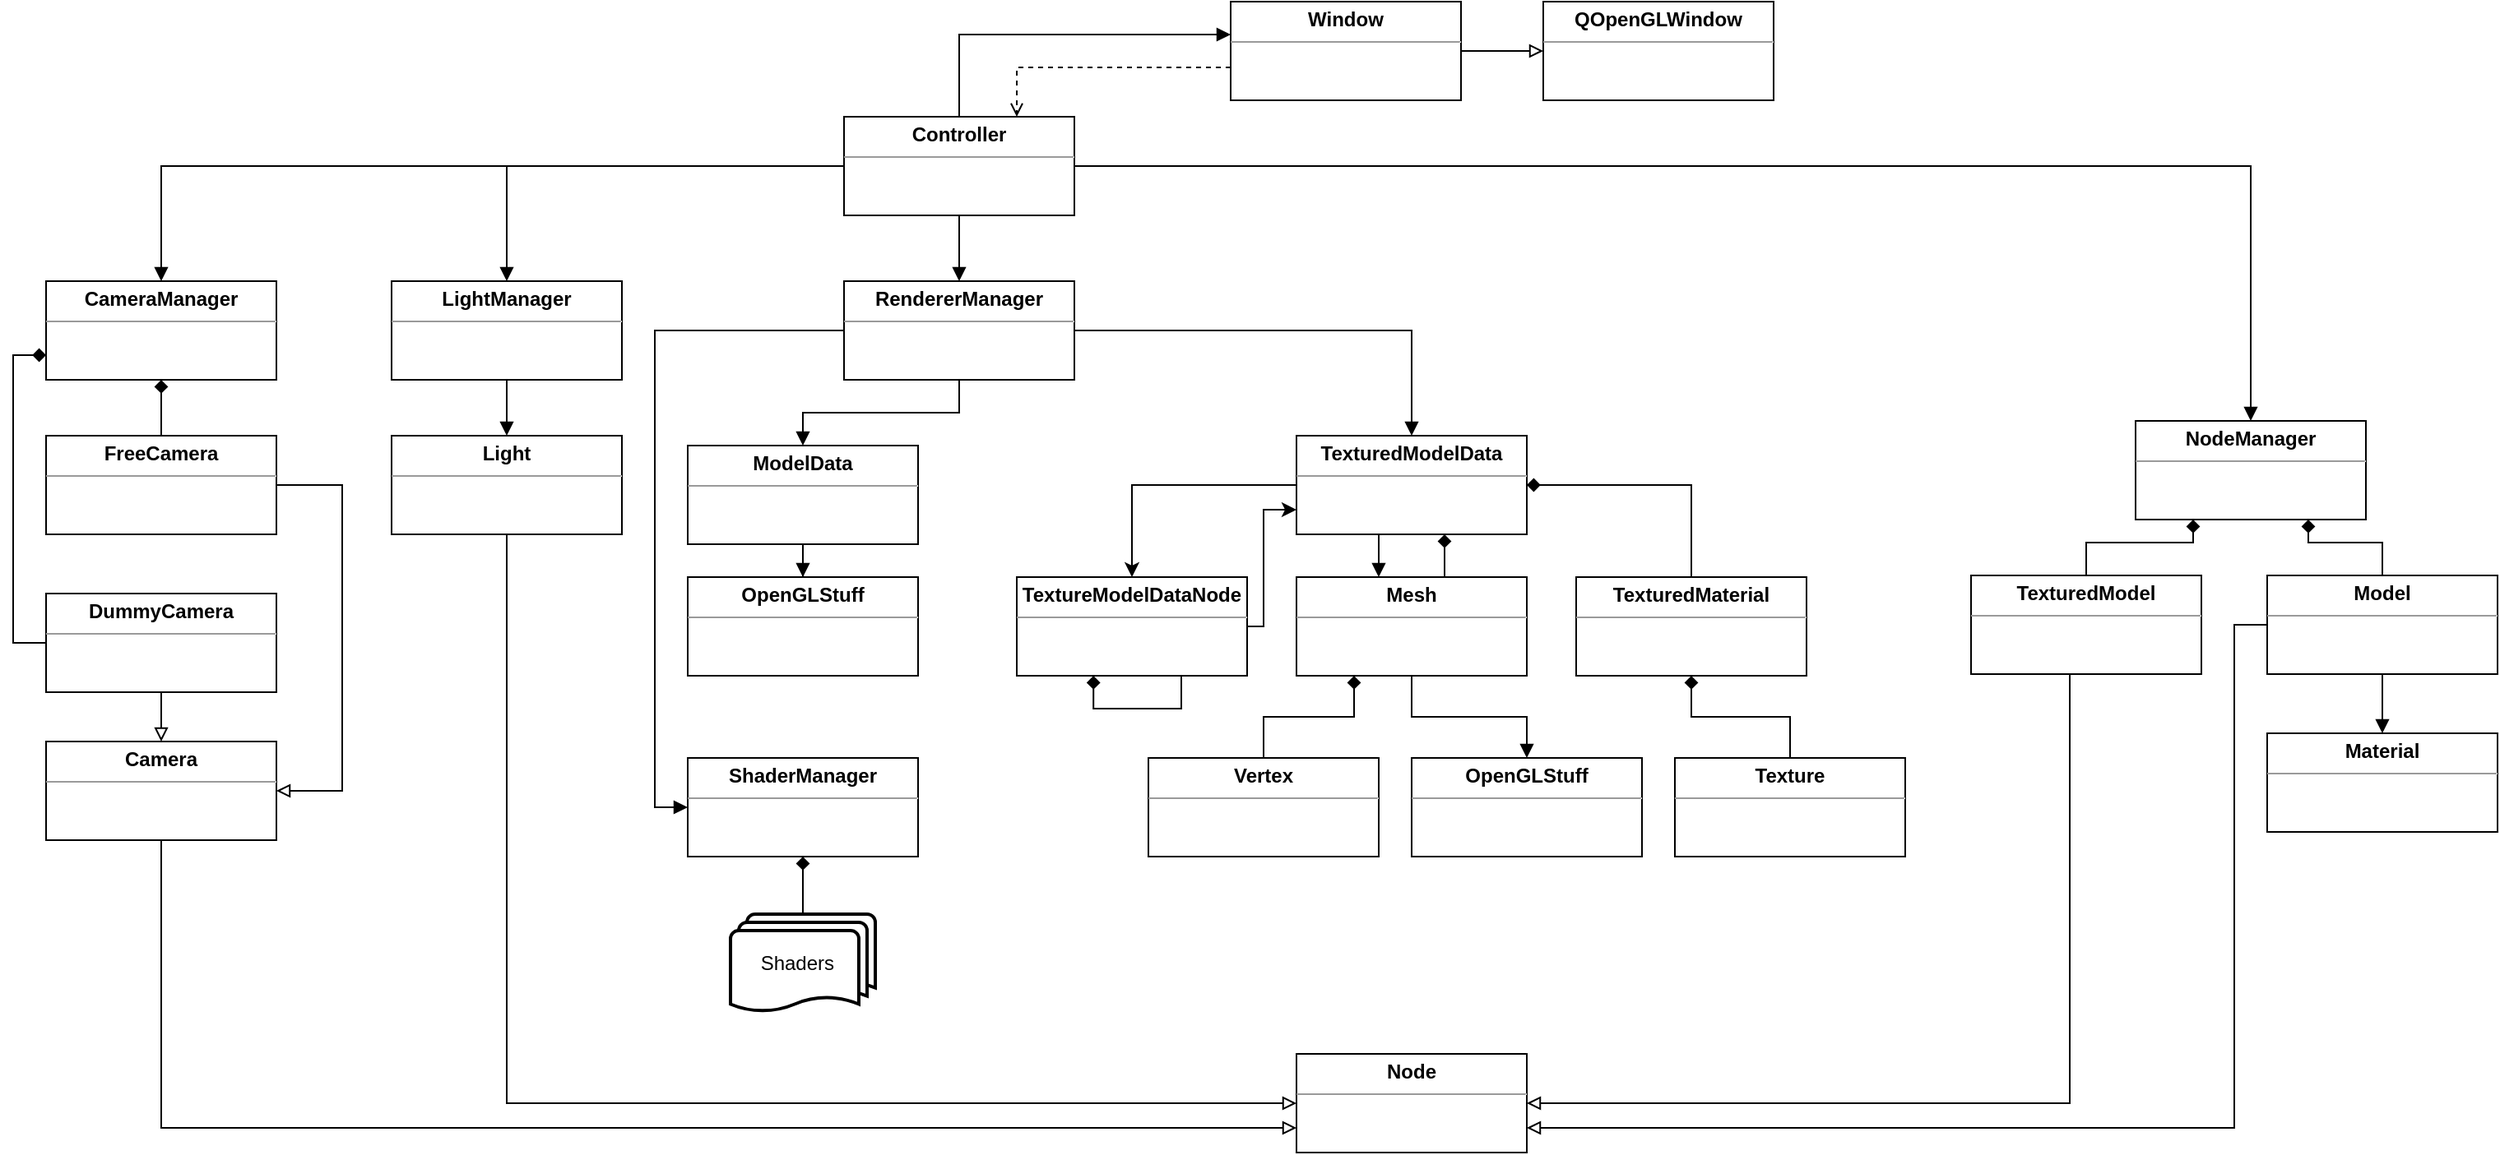 <mxfile version="20.2.3" type="device"><diagram id="GM99jx9wQHRKzTfztgIq" name="Page-1"><mxGraphModel dx="2031" dy="1077" grid="1" gridSize="10" guides="1" tooltips="1" connect="1" arrows="1" fold="1" page="1" pageScale="1" pageWidth="1654" pageHeight="1169" background="#FFFFFF" math="0" shadow="0"><root><mxCell id="0"/><mxCell id="1" parent="0"/><mxCell id="d109WHA6oSPCBUzABsdB-7" style="edgeStyle=orthogonalEdgeStyle;rounded=0;orthogonalLoop=1;jettySize=auto;html=1;endArrow=block;endFill=1;" parent="1" source="d109WHA6oSPCBUzABsdB-4" edge="1"><mxGeometry relative="1" as="geometry"><mxPoint x="750" y="70" as="targetPoint"/><Array as="points"><mxPoint x="710" y="70"/><mxPoint x="710" y="70"/></Array></mxGeometry></mxCell><mxCell id="d109WHA6oSPCBUzABsdB-23" style="edgeStyle=orthogonalEdgeStyle;rounded=0;orthogonalLoop=1;jettySize=auto;html=1;entryX=0.5;entryY=0;entryDx=0;entryDy=0;endArrow=block;endFill=1;" parent="1" source="d109WHA6oSPCBUzABsdB-4" target="d109WHA6oSPCBUzABsdB-18" edge="1"><mxGeometry relative="1" as="geometry"/></mxCell><mxCell id="d109WHA6oSPCBUzABsdB-24" style="edgeStyle=orthogonalEdgeStyle;rounded=0;orthogonalLoop=1;jettySize=auto;html=1;endArrow=block;endFill=1;" parent="1" source="d109WHA6oSPCBUzABsdB-4" target="d109WHA6oSPCBUzABsdB-14" edge="1"><mxGeometry relative="1" as="geometry"/></mxCell><mxCell id="d109WHA6oSPCBUzABsdB-25" style="edgeStyle=orthogonalEdgeStyle;rounded=0;orthogonalLoop=1;jettySize=auto;html=1;entryX=0.5;entryY=0;entryDx=0;entryDy=0;endArrow=block;endFill=1;" parent="1" source="d109WHA6oSPCBUzABsdB-4" target="d109WHA6oSPCBUzABsdB-13" edge="1"><mxGeometry relative="1" as="geometry"/></mxCell><mxCell id="d109WHA6oSPCBUzABsdB-29" style="edgeStyle=orthogonalEdgeStyle;rounded=0;orthogonalLoop=1;jettySize=auto;html=1;endArrow=block;endFill=1;" parent="1" source="d109WHA6oSPCBUzABsdB-4" target="d109WHA6oSPCBUzABsdB-15" edge="1"><mxGeometry relative="1" as="geometry"/></mxCell><mxCell id="d109WHA6oSPCBUzABsdB-4" value="&lt;p style=&quot;margin:0px;margin-top:4px;text-align:center;&quot;&gt;&lt;b&gt;Controller&lt;/b&gt;&lt;/p&gt;&lt;hr size=&quot;1&quot;&gt;&lt;div style=&quot;height:2px;&quot;&gt;&lt;/div&gt;" style="verticalAlign=top;align=left;overflow=fill;fontSize=12;fontFamily=Helvetica;html=1;rounded=0;" parent="1" vertex="1"><mxGeometry x="515" y="120" width="140" height="60" as="geometry"/></mxCell><mxCell id="d109WHA6oSPCBUzABsdB-8" style="edgeStyle=orthogonalEdgeStyle;rounded=0;orthogonalLoop=1;jettySize=auto;html=1;entryX=0;entryY=0.5;entryDx=0;entryDy=0;endArrow=block;endFill=0;" parent="1" source="d109WHA6oSPCBUzABsdB-5" target="d109WHA6oSPCBUzABsdB-6" edge="1"><mxGeometry relative="1" as="geometry"/></mxCell><mxCell id="d109WHA6oSPCBUzABsdB-27" style="edgeStyle=orthogonalEdgeStyle;rounded=0;orthogonalLoop=1;jettySize=auto;html=1;entryX=0.75;entryY=0;entryDx=0;entryDy=0;endArrow=open;endFill=0;dashed=1;" parent="1" source="d109WHA6oSPCBUzABsdB-5" target="d109WHA6oSPCBUzABsdB-4" edge="1"><mxGeometry relative="1" as="geometry"><Array as="points"><mxPoint x="620" y="90"/></Array></mxGeometry></mxCell><mxCell id="d109WHA6oSPCBUzABsdB-5" value="&lt;p style=&quot;margin:0px;margin-top:4px;text-align:center;&quot;&gt;&lt;b&gt;Window&lt;/b&gt;&lt;/p&gt;&lt;hr size=&quot;1&quot;&gt;&lt;div style=&quot;height:2px;&quot;&gt;&lt;/div&gt;" style="verticalAlign=top;align=left;overflow=fill;fontSize=12;fontFamily=Helvetica;html=1;rounded=0;" parent="1" vertex="1"><mxGeometry x="750" y="50" width="140" height="60" as="geometry"/></mxCell><mxCell id="d109WHA6oSPCBUzABsdB-6" value="&lt;p style=&quot;margin:0px;margin-top:4px;text-align:center;&quot;&gt;&lt;b&gt;QOpenGLWindow&lt;/b&gt;&lt;br&gt;&lt;/p&gt;&lt;hr size=&quot;1&quot;&gt;&lt;div style=&quot;height:2px;&quot;&gt;&lt;/div&gt;" style="verticalAlign=top;align=left;overflow=fill;fontSize=12;fontFamily=Helvetica;html=1;rounded=0;" parent="1" vertex="1"><mxGeometry x="940" y="50" width="140" height="60" as="geometry"/></mxCell><mxCell id="d109WHA6oSPCBUzABsdB-13" value="&lt;p style=&quot;margin:0px;margin-top:4px;text-align:center;&quot;&gt;&lt;b&gt;CameraManager&lt;/b&gt;&lt;/p&gt;&lt;hr size=&quot;1&quot;&gt;&lt;div style=&quot;height:2px;&quot;&gt;&lt;/div&gt;" style="verticalAlign=top;align=left;overflow=fill;fontSize=12;fontFamily=Helvetica;html=1;rounded=0;" parent="1" vertex="1"><mxGeometry x="30" y="220" width="140" height="60" as="geometry"/></mxCell><mxCell id="d109WHA6oSPCBUzABsdB-45" value="" style="edgeStyle=orthogonalEdgeStyle;rounded=0;orthogonalLoop=1;jettySize=auto;html=1;endArrow=block;endFill=1;" parent="1" source="d109WHA6oSPCBUzABsdB-14" target="d109WHA6oSPCBUzABsdB-42" edge="1"><mxGeometry relative="1" as="geometry"/></mxCell><mxCell id="d109WHA6oSPCBUzABsdB-14" value="&lt;p style=&quot;margin:0px;margin-top:4px;text-align:center;&quot;&gt;&lt;b&gt;LightManager&lt;/b&gt;&lt;/p&gt;&lt;hr size=&quot;1&quot;&gt;&lt;div style=&quot;height:2px;&quot;&gt;&lt;/div&gt;" style="verticalAlign=top;align=left;overflow=fill;fontSize=12;fontFamily=Helvetica;html=1;rounded=0;" parent="1" vertex="1"><mxGeometry x="240" y="220" width="140" height="60" as="geometry"/></mxCell><mxCell id="d109WHA6oSPCBUzABsdB-15" value="&lt;p style=&quot;margin:0px;margin-top:4px;text-align:center;&quot;&gt;&lt;b&gt;NodeManager&lt;/b&gt;&lt;/p&gt;&lt;hr size=&quot;1&quot;&gt;&lt;div style=&quot;height:2px;&quot;&gt;&lt;/div&gt;" style="verticalAlign=top;align=left;overflow=fill;fontSize=12;fontFamily=Helvetica;html=1;rounded=0;" parent="1" vertex="1"><mxGeometry x="1300" y="305" width="140" height="60" as="geometry"/></mxCell><mxCell id="d109WHA6oSPCBUzABsdB-48" style="edgeStyle=orthogonalEdgeStyle;rounded=0;orthogonalLoop=1;jettySize=auto;html=1;endArrow=block;endFill=1;" parent="1" source="d109WHA6oSPCBUzABsdB-18" target="d109WHA6oSPCBUzABsdB-46" edge="1"><mxGeometry relative="1" as="geometry"/></mxCell><mxCell id="JR4Cd_SxK-oTu21r3iyD-18" style="edgeStyle=orthogonalEdgeStyle;rounded=0;orthogonalLoop=1;jettySize=auto;html=1;entryX=0;entryY=0.5;entryDx=0;entryDy=0;endArrow=block;endFill=1;" edge="1" parent="1" source="d109WHA6oSPCBUzABsdB-18" target="d109WHA6oSPCBUzABsdB-47"><mxGeometry relative="1" as="geometry"><Array as="points"><mxPoint x="400" y="250"/><mxPoint x="400" y="540"/></Array></mxGeometry></mxCell><mxCell id="JR4Cd_SxK-oTu21r3iyD-22" style="edgeStyle=orthogonalEdgeStyle;rounded=0;orthogonalLoop=1;jettySize=auto;html=1;startArrow=none;startFill=0;endArrow=block;endFill=1;" edge="1" parent="1" source="d109WHA6oSPCBUzABsdB-18" target="JR4Cd_SxK-oTu21r3iyD-1"><mxGeometry relative="1" as="geometry"/></mxCell><mxCell id="d109WHA6oSPCBUzABsdB-18" value="&lt;p style=&quot;margin:0px;margin-top:4px;text-align:center;&quot;&gt;&lt;b&gt;RendererManager&lt;/b&gt;&lt;/p&gt;&lt;hr size=&quot;1&quot;&gt;&lt;div style=&quot;height:2px;&quot;&gt;&lt;/div&gt;" style="verticalAlign=top;align=left;overflow=fill;fontSize=12;fontFamily=Helvetica;html=1;rounded=0;" parent="1" vertex="1"><mxGeometry x="515" y="220" width="140" height="60" as="geometry"/></mxCell><mxCell id="d109WHA6oSPCBUzABsdB-34" style="edgeStyle=orthogonalEdgeStyle;rounded=0;orthogonalLoop=1;jettySize=auto;html=1;entryX=0.5;entryY=1;entryDx=0;entryDy=0;endArrow=diamond;endFill=1;" parent="1" source="d109WHA6oSPCBUzABsdB-30" target="d109WHA6oSPCBUzABsdB-13" edge="1"><mxGeometry relative="1" as="geometry"/></mxCell><mxCell id="d109WHA6oSPCBUzABsdB-40" style="edgeStyle=orthogonalEdgeStyle;rounded=0;orthogonalLoop=1;jettySize=auto;html=1;entryX=1;entryY=0.5;entryDx=0;entryDy=0;endArrow=block;endFill=0;" parent="1" source="d109WHA6oSPCBUzABsdB-30" target="d109WHA6oSPCBUzABsdB-36" edge="1"><mxGeometry relative="1" as="geometry"><Array as="points"><mxPoint x="210" y="344"/><mxPoint x="210" y="530"/></Array></mxGeometry></mxCell><mxCell id="d109WHA6oSPCBUzABsdB-30" value="&lt;p style=&quot;margin:0px;margin-top:4px;text-align:center;&quot;&gt;&lt;b&gt;FreeCamera&lt;/b&gt;&lt;/p&gt;&lt;hr size=&quot;1&quot;&gt;&lt;div style=&quot;height:2px;&quot;&gt;&lt;/div&gt;" style="verticalAlign=top;align=left;overflow=fill;fontSize=12;fontFamily=Helvetica;html=1;rounded=0;" parent="1" vertex="1"><mxGeometry x="30" y="314" width="140" height="60" as="geometry"/></mxCell><mxCell id="d109WHA6oSPCBUzABsdB-35" style="edgeStyle=orthogonalEdgeStyle;rounded=0;orthogonalLoop=1;jettySize=auto;html=1;entryX=0;entryY=0.75;entryDx=0;entryDy=0;endArrow=diamond;endFill=1;" parent="1" source="d109WHA6oSPCBUzABsdB-31" target="d109WHA6oSPCBUzABsdB-13" edge="1"><mxGeometry relative="1" as="geometry"><Array as="points"><mxPoint x="10" y="440"/><mxPoint x="10" y="265"/></Array></mxGeometry></mxCell><mxCell id="d109WHA6oSPCBUzABsdB-81" value="" style="edgeStyle=orthogonalEdgeStyle;rounded=0;orthogonalLoop=1;jettySize=auto;html=1;startArrow=none;startFill=0;endArrow=block;endFill=0;" parent="1" source="d109WHA6oSPCBUzABsdB-31" target="d109WHA6oSPCBUzABsdB-36" edge="1"><mxGeometry relative="1" as="geometry"/></mxCell><mxCell id="d109WHA6oSPCBUzABsdB-31" value="&lt;p style=&quot;margin:0px;margin-top:4px;text-align:center;&quot;&gt;&lt;b&gt;DummyCamera&lt;/b&gt;&lt;/p&gt;&lt;hr size=&quot;1&quot;&gt;&lt;div style=&quot;height:2px;&quot;&gt;&lt;/div&gt;" style="verticalAlign=top;align=left;overflow=fill;fontSize=12;fontFamily=Helvetica;html=1;rounded=0;" parent="1" vertex="1"><mxGeometry x="30" y="410" width="140" height="60" as="geometry"/></mxCell><mxCell id="JR4Cd_SxK-oTu21r3iyD-28" style="edgeStyle=orthogonalEdgeStyle;rounded=0;orthogonalLoop=1;jettySize=auto;html=1;entryX=0;entryY=0.75;entryDx=0;entryDy=0;startArrow=none;startFill=0;endArrow=block;endFill=0;" edge="1" parent="1" source="d109WHA6oSPCBUzABsdB-36" target="JR4Cd_SxK-oTu21r3iyD-27"><mxGeometry relative="1" as="geometry"><Array as="points"><mxPoint x="100" y="735"/></Array></mxGeometry></mxCell><mxCell id="d109WHA6oSPCBUzABsdB-36" value="&lt;p style=&quot;margin:0px;margin-top:4px;text-align:center;&quot;&gt;&lt;b&gt;Camera&lt;/b&gt;&lt;/p&gt;&lt;hr size=&quot;1&quot;&gt;&lt;div style=&quot;height:2px;&quot;&gt;&lt;/div&gt;" style="verticalAlign=top;align=left;overflow=fill;fontSize=12;fontFamily=Helvetica;html=1;rounded=0;" parent="1" vertex="1"><mxGeometry x="30" y="500" width="140" height="60" as="geometry"/></mxCell><mxCell id="JR4Cd_SxK-oTu21r3iyD-29" style="edgeStyle=orthogonalEdgeStyle;rounded=0;orthogonalLoop=1;jettySize=auto;html=1;entryX=0;entryY=0.5;entryDx=0;entryDy=0;startArrow=none;startFill=0;endArrow=block;endFill=0;" edge="1" parent="1" source="d109WHA6oSPCBUzABsdB-42" target="JR4Cd_SxK-oTu21r3iyD-27"><mxGeometry relative="1" as="geometry"><Array as="points"><mxPoint x="310" y="720"/></Array></mxGeometry></mxCell><mxCell id="d109WHA6oSPCBUzABsdB-42" value="&lt;p style=&quot;margin:0px;margin-top:4px;text-align:center;&quot;&gt;&lt;b&gt;Light&lt;/b&gt;&lt;/p&gt;&lt;hr size=&quot;1&quot;&gt;&lt;div style=&quot;height:2px;&quot;&gt;&lt;/div&gt;" style="verticalAlign=top;align=left;overflow=fill;fontSize=12;fontFamily=Helvetica;html=1;rounded=0;" parent="1" vertex="1"><mxGeometry x="240" y="314" width="140" height="60" as="geometry"/></mxCell><mxCell id="JR4Cd_SxK-oTu21r3iyD-19" value="" style="edgeStyle=orthogonalEdgeStyle;rounded=0;orthogonalLoop=1;jettySize=auto;html=1;endArrow=block;endFill=1;" edge="1" parent="1" source="d109WHA6oSPCBUzABsdB-46" target="JR4Cd_SxK-oTu21r3iyD-17"><mxGeometry relative="1" as="geometry"/></mxCell><mxCell id="d109WHA6oSPCBUzABsdB-46" value="&lt;p style=&quot;margin:0px;margin-top:4px;text-align:center;&quot;&gt;&lt;b&gt;ModelData&lt;/b&gt;&lt;/p&gt;&lt;hr size=&quot;1&quot;&gt;&lt;div style=&quot;height:2px;&quot;&gt;&lt;/div&gt;" style="verticalAlign=top;align=left;overflow=fill;fontSize=12;fontFamily=Helvetica;html=1;rounded=0;" parent="1" vertex="1"><mxGeometry x="420" y="320" width="140" height="60" as="geometry"/></mxCell><mxCell id="d109WHA6oSPCBUzABsdB-47" value="&lt;p style=&quot;margin:0px;margin-top:4px;text-align:center;&quot;&gt;&lt;b&gt;ShaderManager&lt;/b&gt;&lt;/p&gt;&lt;hr size=&quot;1&quot;&gt;&lt;div style=&quot;height:2px;&quot;&gt;&lt;/div&gt;" style="verticalAlign=top;align=left;overflow=fill;fontSize=12;fontFamily=Helvetica;html=1;rounded=0;" parent="1" vertex="1"><mxGeometry x="420" y="510" width="140" height="60" as="geometry"/></mxCell><mxCell id="d109WHA6oSPCBUzABsdB-53" style="edgeStyle=orthogonalEdgeStyle;rounded=0;orthogonalLoop=1;jettySize=auto;html=1;entryX=0.5;entryY=1;entryDx=0;entryDy=0;endArrow=diamond;endFill=1;" parent="1" source="d109WHA6oSPCBUzABsdB-50" target="d109WHA6oSPCBUzABsdB-47" edge="1"><mxGeometry relative="1" as="geometry"/></mxCell><mxCell id="d109WHA6oSPCBUzABsdB-50" value="Shaders&amp;nbsp;&amp;nbsp;" style="strokeWidth=2;html=1;shape=mxgraph.flowchart.multi-document;whiteSpace=wrap;rounded=0;" parent="1" vertex="1"><mxGeometry x="446" y="605" width="88" height="60" as="geometry"/></mxCell><mxCell id="d109WHA6oSPCBUzABsdB-68" style="edgeStyle=orthogonalEdgeStyle;rounded=0;orthogonalLoop=1;jettySize=auto;html=1;entryX=0.5;entryY=0;entryDx=0;entryDy=0;startArrow=none;startFill=0;endArrow=block;endFill=1;" parent="1" source="d109WHA6oSPCBUzABsdB-56" target="d109WHA6oSPCBUzABsdB-62" edge="1"><mxGeometry relative="1" as="geometry"/></mxCell><mxCell id="JR4Cd_SxK-oTu21r3iyD-31" style="edgeStyle=orthogonalEdgeStyle;rounded=0;orthogonalLoop=1;jettySize=auto;html=1;entryX=1;entryY=0.75;entryDx=0;entryDy=0;startArrow=none;startFill=0;endArrow=block;endFill=0;" edge="1" parent="1" source="d109WHA6oSPCBUzABsdB-56" target="JR4Cd_SxK-oTu21r3iyD-27"><mxGeometry relative="1" as="geometry"><Array as="points"><mxPoint x="1360" y="429"/><mxPoint x="1360" y="735"/></Array></mxGeometry></mxCell><mxCell id="JR4Cd_SxK-oTu21r3iyD-35" style="edgeStyle=orthogonalEdgeStyle;rounded=0;orthogonalLoop=1;jettySize=auto;html=1;entryX=0.75;entryY=1;entryDx=0;entryDy=0;startArrow=none;startFill=0;endArrow=diamond;endFill=1;" edge="1" parent="1" source="d109WHA6oSPCBUzABsdB-56" target="d109WHA6oSPCBUzABsdB-15"><mxGeometry relative="1" as="geometry"/></mxCell><mxCell id="d109WHA6oSPCBUzABsdB-56" value="&lt;p style=&quot;margin:0px;margin-top:4px;text-align:center;&quot;&gt;&lt;span&gt;Model&lt;/span&gt;&lt;/p&gt;&lt;hr size=&quot;1&quot;&gt;&lt;div style=&quot;height:2px;&quot;&gt;&lt;/div&gt;" style="verticalAlign=top;align=left;overflow=fill;fontSize=12;fontFamily=Helvetica;html=1;fontStyle=1;rounded=0;" parent="1" vertex="1"><mxGeometry x="1380" y="399" width="140" height="60" as="geometry"/></mxCell><mxCell id="d109WHA6oSPCBUzABsdB-62" value="&lt;p style=&quot;margin:0px;margin-top:4px;text-align:center;&quot;&gt;&lt;b&gt;Material&lt;/b&gt;&lt;/p&gt;&lt;hr size=&quot;1&quot;&gt;&lt;div style=&quot;height:2px;&quot;&gt;&lt;/div&gt;" style="verticalAlign=top;align=left;overflow=fill;fontSize=12;fontFamily=Helvetica;html=1;rounded=0;" parent="1" vertex="1"><mxGeometry x="1380" y="495" width="140" height="60" as="geometry"/></mxCell><mxCell id="JR4Cd_SxK-oTu21r3iyD-6" style="edgeStyle=orthogonalEdgeStyle;rounded=0;orthogonalLoop=1;jettySize=auto;html=1;entryX=0.5;entryY=0;entryDx=0;entryDy=0;" edge="1" parent="1" source="JR4Cd_SxK-oTu21r3iyD-1" target="JR4Cd_SxK-oTu21r3iyD-2"><mxGeometry relative="1" as="geometry"/></mxCell><mxCell id="JR4Cd_SxK-oTu21r3iyD-10" style="edgeStyle=orthogonalEdgeStyle;rounded=0;orthogonalLoop=1;jettySize=auto;html=1;entryX=0.5;entryY=0;entryDx=0;entryDy=0;endArrow=none;endFill=0;startArrow=diamond;startFill=1;" edge="1" parent="1" source="JR4Cd_SxK-oTu21r3iyD-1" target="JR4Cd_SxK-oTu21r3iyD-5"><mxGeometry relative="1" as="geometry"/></mxCell><mxCell id="JR4Cd_SxK-oTu21r3iyD-14" style="edgeStyle=orthogonalEdgeStyle;rounded=0;orthogonalLoop=1;jettySize=auto;html=1;entryX=0.357;entryY=0;entryDx=0;entryDy=0;entryPerimeter=0;endArrow=block;endFill=1;" edge="1" parent="1" source="JR4Cd_SxK-oTu21r3iyD-1" target="JR4Cd_SxK-oTu21r3iyD-3"><mxGeometry relative="1" as="geometry"><Array as="points"><mxPoint x="840" y="390"/><mxPoint x="840" y="390"/></Array></mxGeometry></mxCell><mxCell id="JR4Cd_SxK-oTu21r3iyD-1" value="&lt;p style=&quot;margin:0px;margin-top:4px;text-align:center;&quot;&gt;&lt;b&gt;TexturedModelData&lt;/b&gt;&lt;/p&gt;&lt;hr size=&quot;1&quot;&gt;&lt;div style=&quot;height:2px;&quot;&gt;&lt;/div&gt;" style="verticalAlign=top;align=left;overflow=fill;fontSize=12;fontFamily=Helvetica;html=1;rounded=0;" vertex="1" parent="1"><mxGeometry x="790" y="314" width="140" height="60" as="geometry"/></mxCell><mxCell id="JR4Cd_SxK-oTu21r3iyD-7" style="edgeStyle=orthogonalEdgeStyle;rounded=0;orthogonalLoop=1;jettySize=auto;html=1;entryX=0;entryY=0.75;entryDx=0;entryDy=0;" edge="1" parent="1" source="JR4Cd_SxK-oTu21r3iyD-2" target="JR4Cd_SxK-oTu21r3iyD-1"><mxGeometry relative="1" as="geometry"><Array as="points"><mxPoint x="770" y="430"/><mxPoint x="770" y="359"/></Array></mxGeometry></mxCell><mxCell id="JR4Cd_SxK-oTu21r3iyD-8" style="edgeStyle=orthogonalEdgeStyle;rounded=0;orthogonalLoop=1;jettySize=auto;html=1;entryX=0.333;entryY=1;entryDx=0;entryDy=0;entryPerimeter=0;endArrow=diamond;endFill=1;" edge="1" parent="1" source="JR4Cd_SxK-oTu21r3iyD-2" target="JR4Cd_SxK-oTu21r3iyD-2"><mxGeometry relative="1" as="geometry"><mxPoint x="670" y="470" as="targetPoint"/><Array as="points"><mxPoint x="720" y="480"/><mxPoint x="667" y="480"/></Array></mxGeometry></mxCell><mxCell id="JR4Cd_SxK-oTu21r3iyD-2" value="&lt;p style=&quot;margin:0px;margin-top:4px;text-align:center;&quot;&gt;&lt;b&gt;TextureModelDataNode&lt;/b&gt;&lt;/p&gt;&lt;hr size=&quot;1&quot;&gt;&lt;div style=&quot;height:2px;&quot;&gt;&lt;/div&gt;" style="verticalAlign=top;align=left;overflow=fill;fontSize=12;fontFamily=Helvetica;html=1;rounded=0;" vertex="1" parent="1"><mxGeometry x="620" y="400" width="140" height="60" as="geometry"/></mxCell><mxCell id="JR4Cd_SxK-oTu21r3iyD-11" style="edgeStyle=orthogonalEdgeStyle;rounded=0;orthogonalLoop=1;jettySize=auto;html=1;endArrow=diamond;endFill=1;" edge="1" parent="1" source="JR4Cd_SxK-oTu21r3iyD-3" target="JR4Cd_SxK-oTu21r3iyD-1"><mxGeometry relative="1" as="geometry"><Array as="points"><mxPoint x="880" y="390"/><mxPoint x="880" y="390"/></Array></mxGeometry></mxCell><mxCell id="JR4Cd_SxK-oTu21r3iyD-21" style="edgeStyle=orthogonalEdgeStyle;rounded=0;orthogonalLoop=1;jettySize=auto;html=1;entryX=0.5;entryY=0;entryDx=0;entryDy=0;startArrow=none;startFill=0;endArrow=block;endFill=1;" edge="1" parent="1" source="JR4Cd_SxK-oTu21r3iyD-3" target="JR4Cd_SxK-oTu21r3iyD-16"><mxGeometry relative="1" as="geometry"/></mxCell><mxCell id="JR4Cd_SxK-oTu21r3iyD-3" value="&lt;p style=&quot;margin:0px;margin-top:4px;text-align:center;&quot;&gt;&lt;b&gt;Mesh&lt;/b&gt;&lt;/p&gt;&lt;hr size=&quot;1&quot;&gt;&lt;div style=&quot;height:2px;&quot;&gt;&lt;/div&gt;" style="verticalAlign=top;align=left;overflow=fill;fontSize=12;fontFamily=Helvetica;html=1;rounded=0;" vertex="1" parent="1"><mxGeometry x="790" y="400" width="140" height="60" as="geometry"/></mxCell><mxCell id="JR4Cd_SxK-oTu21r3iyD-24" style="edgeStyle=orthogonalEdgeStyle;rounded=0;orthogonalLoop=1;jettySize=auto;html=1;startArrow=diamond;startFill=1;endArrow=none;endFill=0;" edge="1" parent="1" source="JR4Cd_SxK-oTu21r3iyD-5" target="JR4Cd_SxK-oTu21r3iyD-23"><mxGeometry relative="1" as="geometry"/></mxCell><mxCell id="JR4Cd_SxK-oTu21r3iyD-5" value="&lt;p style=&quot;margin:0px;margin-top:4px;text-align:center;&quot;&gt;&lt;b&gt;TexturedMaterial&lt;/b&gt;&lt;/p&gt;&lt;hr size=&quot;1&quot;&gt;&lt;div style=&quot;height:2px;&quot;&gt;&lt;/div&gt;" style="verticalAlign=top;align=left;overflow=fill;fontSize=12;fontFamily=Helvetica;html=1;rounded=0;" vertex="1" parent="1"><mxGeometry x="960" y="400" width="140" height="60" as="geometry"/></mxCell><mxCell id="JR4Cd_SxK-oTu21r3iyD-20" style="edgeStyle=orthogonalEdgeStyle;rounded=0;orthogonalLoop=1;jettySize=auto;html=1;entryX=0.25;entryY=1;entryDx=0;entryDy=0;endArrow=diamond;endFill=1;" edge="1" parent="1" source="JR4Cd_SxK-oTu21r3iyD-15" target="JR4Cd_SxK-oTu21r3iyD-3"><mxGeometry relative="1" as="geometry"/></mxCell><mxCell id="JR4Cd_SxK-oTu21r3iyD-15" value="&lt;p style=&quot;margin:0px;margin-top:4px;text-align:center;&quot;&gt;&lt;b&gt;Vertex&lt;/b&gt;&lt;/p&gt;&lt;hr size=&quot;1&quot;&gt;&lt;div style=&quot;height:2px;&quot;&gt;&lt;/div&gt;" style="verticalAlign=top;align=left;overflow=fill;fontSize=12;fontFamily=Helvetica;html=1;rounded=0;" vertex="1" parent="1"><mxGeometry x="700" y="510" width="140" height="60" as="geometry"/></mxCell><mxCell id="JR4Cd_SxK-oTu21r3iyD-16" value="&lt;p style=&quot;margin:0px;margin-top:4px;text-align:center;&quot;&gt;&lt;b&gt;OpenGLStuff&lt;/b&gt;&lt;/p&gt;&lt;hr size=&quot;1&quot;&gt;&lt;div style=&quot;height:2px;&quot;&gt;&lt;/div&gt;" style="verticalAlign=top;align=left;overflow=fill;fontSize=12;fontFamily=Helvetica;html=1;rounded=0;" vertex="1" parent="1"><mxGeometry x="860" y="510" width="140" height="60" as="geometry"/></mxCell><mxCell id="JR4Cd_SxK-oTu21r3iyD-17" value="&lt;p style=&quot;margin:0px;margin-top:4px;text-align:center;&quot;&gt;&lt;b&gt;OpenGLStuff&lt;/b&gt;&lt;/p&gt;&lt;hr size=&quot;1&quot;&gt;&lt;div style=&quot;height:2px;&quot;&gt;&lt;/div&gt;" style="verticalAlign=top;align=left;overflow=fill;fontSize=12;fontFamily=Helvetica;html=1;rounded=0;" vertex="1" parent="1"><mxGeometry x="420" y="400" width="140" height="60" as="geometry"/></mxCell><mxCell id="JR4Cd_SxK-oTu21r3iyD-23" value="&lt;p style=&quot;margin:0px;margin-top:4px;text-align:center;&quot;&gt;&lt;b&gt;Texture&lt;/b&gt;&lt;/p&gt;&lt;hr size=&quot;1&quot;&gt;&lt;div style=&quot;height:2px;&quot;&gt;&lt;/div&gt;" style="verticalAlign=top;align=left;overflow=fill;fontSize=12;fontFamily=Helvetica;html=1;rounded=0;" vertex="1" parent="1"><mxGeometry x="1020" y="510" width="140" height="60" as="geometry"/></mxCell><mxCell id="JR4Cd_SxK-oTu21r3iyD-30" style="edgeStyle=orthogonalEdgeStyle;rounded=0;orthogonalLoop=1;jettySize=auto;html=1;entryX=1;entryY=0.5;entryDx=0;entryDy=0;startArrow=none;startFill=0;endArrow=block;endFill=0;" edge="1" parent="1" source="JR4Cd_SxK-oTu21r3iyD-25" target="JR4Cd_SxK-oTu21r3iyD-27"><mxGeometry relative="1" as="geometry"><Array as="points"><mxPoint x="1260" y="720"/></Array></mxGeometry></mxCell><mxCell id="JR4Cd_SxK-oTu21r3iyD-36" style="edgeStyle=orthogonalEdgeStyle;rounded=0;orthogonalLoop=1;jettySize=auto;html=1;entryX=0.25;entryY=1;entryDx=0;entryDy=0;startArrow=none;startFill=0;endArrow=diamond;endFill=1;" edge="1" parent="1" source="JR4Cd_SxK-oTu21r3iyD-25" target="d109WHA6oSPCBUzABsdB-15"><mxGeometry relative="1" as="geometry"/></mxCell><mxCell id="JR4Cd_SxK-oTu21r3iyD-25" value="&lt;p style=&quot;margin:0px;margin-top:4px;text-align:center;&quot;&gt;&lt;span&gt;TexturedModel&lt;/span&gt;&lt;/p&gt;&lt;hr size=&quot;1&quot;&gt;&lt;div style=&quot;height:2px;&quot;&gt;&lt;/div&gt;" style="verticalAlign=top;align=left;overflow=fill;fontSize=12;fontFamily=Helvetica;html=1;fontStyle=1;rounded=0;" vertex="1" parent="1"><mxGeometry x="1200" y="399" width="140" height="60" as="geometry"/></mxCell><mxCell id="JR4Cd_SxK-oTu21r3iyD-27" value="&lt;p style=&quot;margin:0px;margin-top:4px;text-align:center;&quot;&gt;&lt;b&gt;Node&lt;/b&gt;&lt;/p&gt;&lt;hr size=&quot;1&quot;&gt;&lt;div style=&quot;height:2px;&quot;&gt;&lt;/div&gt;" style="verticalAlign=top;align=left;overflow=fill;fontSize=12;fontFamily=Helvetica;html=1;rounded=0;" vertex="1" parent="1"><mxGeometry x="790" y="690" width="140" height="60" as="geometry"/></mxCell></root></mxGraphModel></diagram></mxfile>